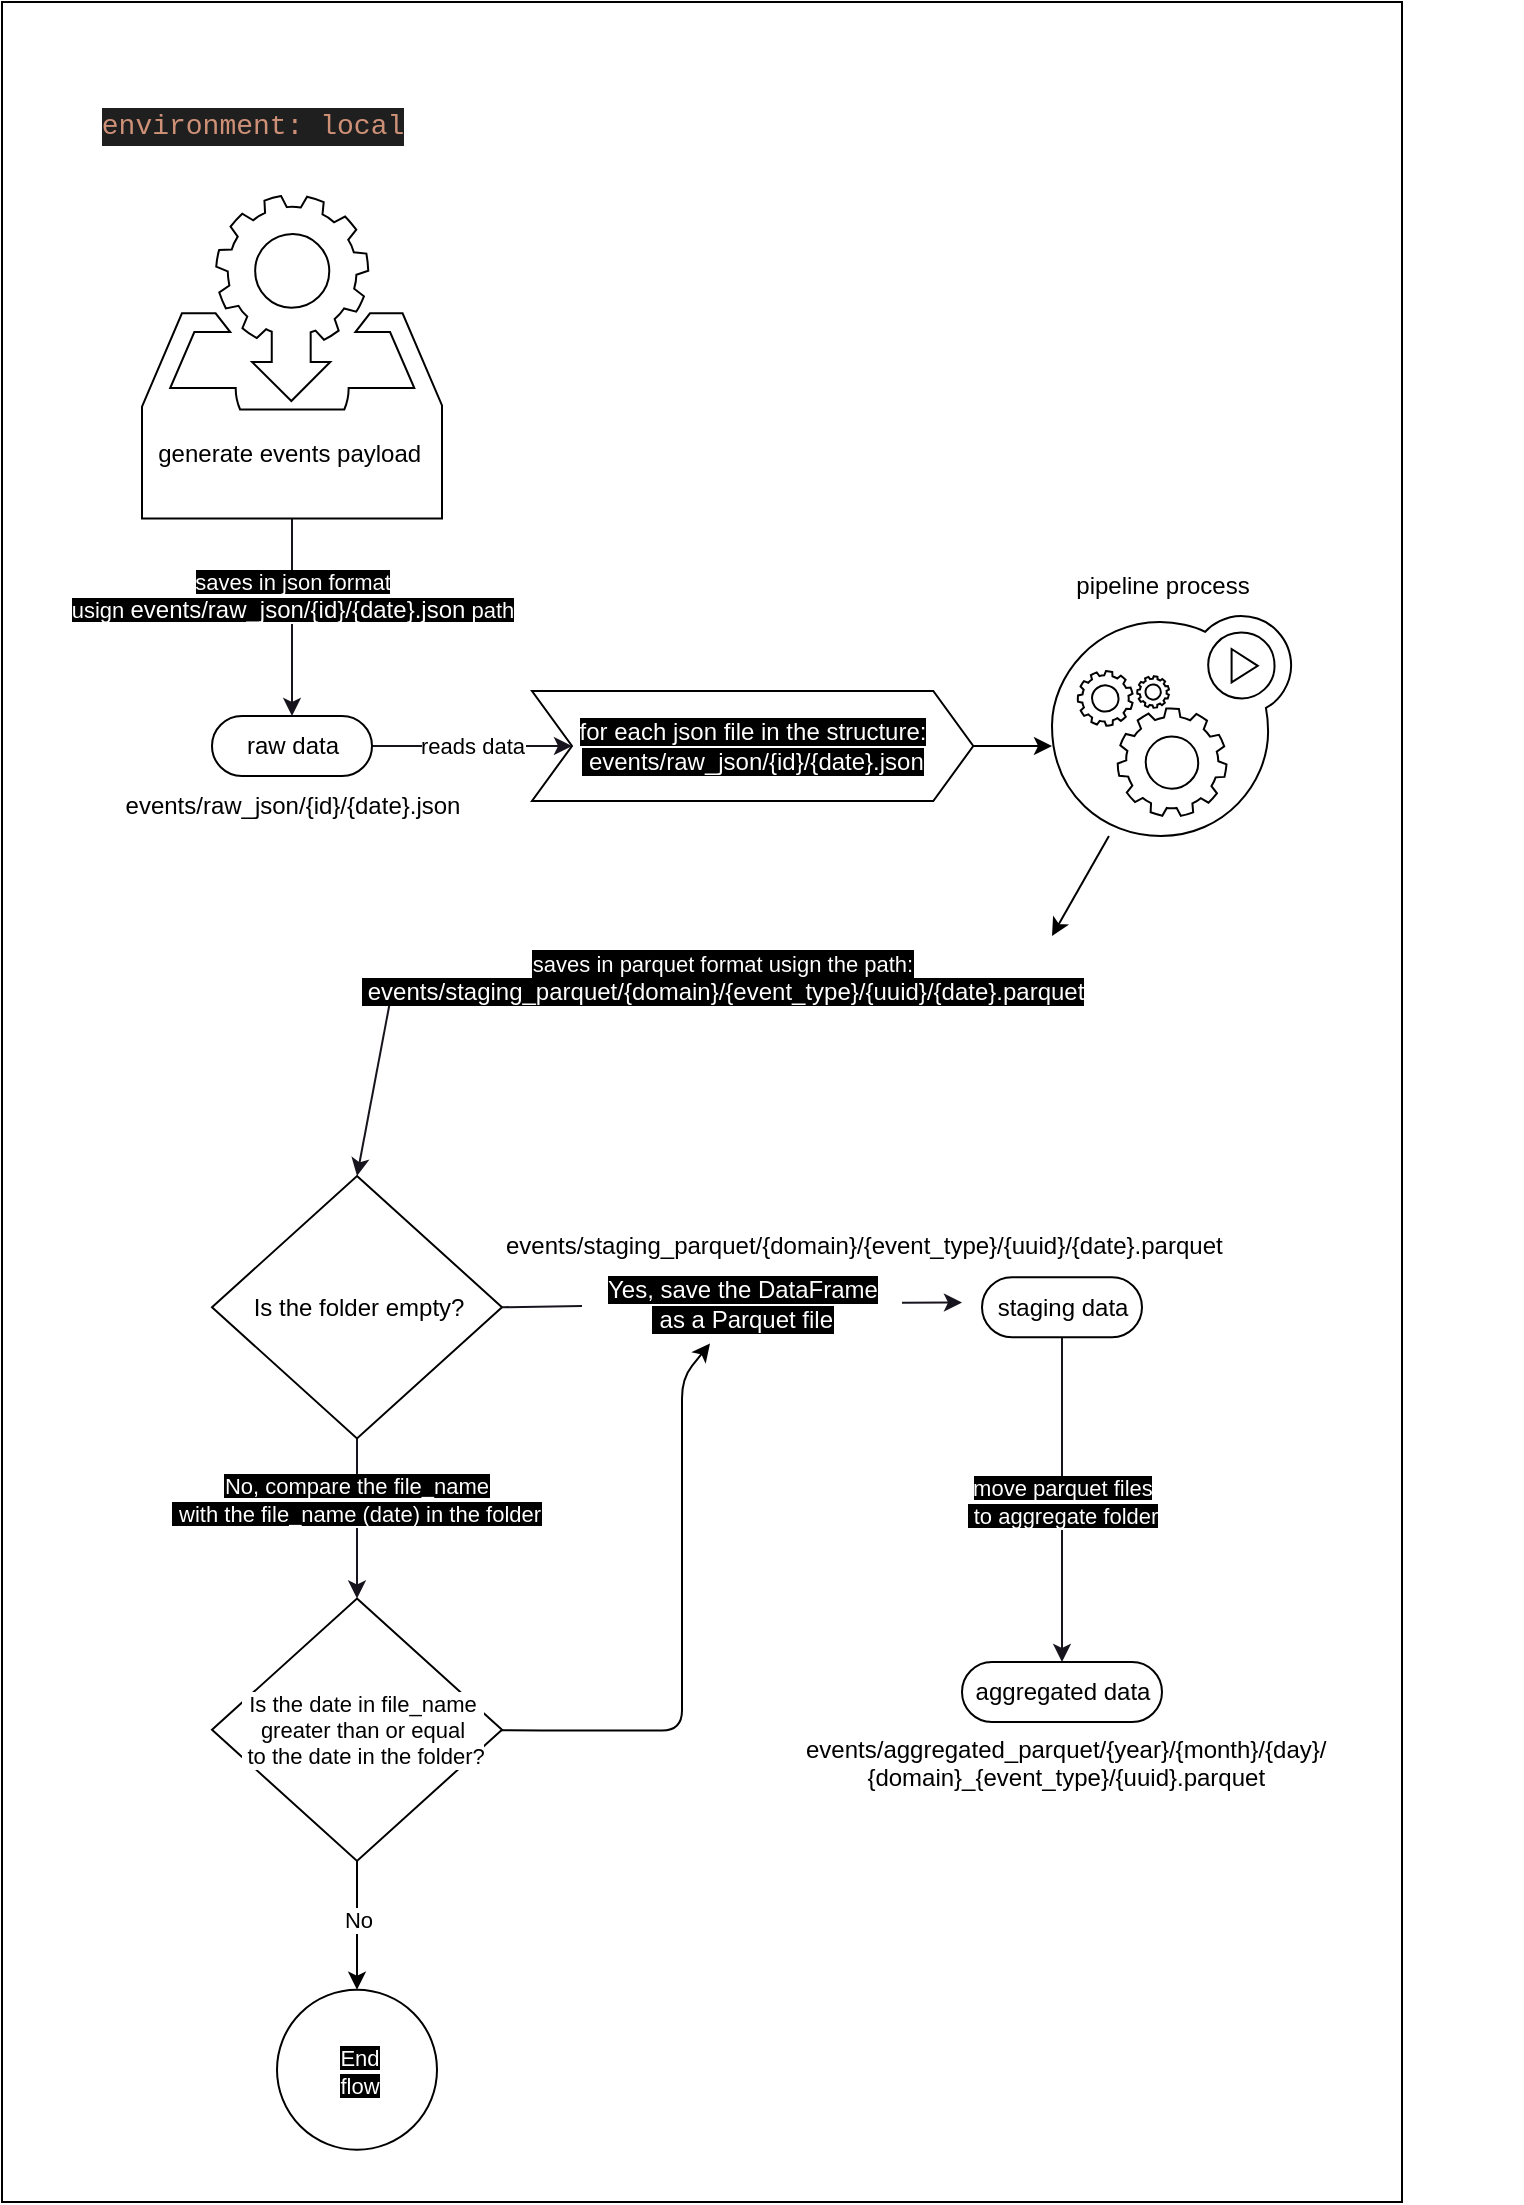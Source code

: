 <mxfile>
    <diagram id="nyNRT-NzSX69-3K8y6W_" name="Page-1">
        <mxGraphModel dx="1064" dy="1796" grid="1" gridSize="10" guides="1" tooltips="1" connect="1" arrows="1" fold="1" page="1" pageScale="1" pageWidth="850" pageHeight="1100" math="0" shadow="0">
            <root>
                <mxCell id="0"/>
                <mxCell id="1" parent="0"/>
                <mxCell id="116" value="" style="rounded=0;whiteSpace=wrap;html=1;fillColor=#FFFFFF;" vertex="1" parent="1">
                    <mxGeometry x="80" y="-10" width="700" height="1100" as="geometry"/>
                </mxCell>
                <mxCell id="23" style="edgeStyle=none;html=1;strokeColor=#18141D;" parent="1" source="3" target="17" edge="1">
                    <mxGeometry relative="1" as="geometry"/>
                </mxCell>
                <mxCell id="24" value="reads data" style="edgeLabel;html=1;align=center;verticalAlign=middle;resizable=0;points=[];" parent="23" vertex="1" connectable="0">
                    <mxGeometry x="0.211" y="2" relative="1" as="geometry">
                        <mxPoint x="-11" y="2" as="offset"/>
                    </mxGeometry>
                </mxCell>
                <mxCell id="3" value="raw data" style="html=1;dashed=0;whitespace=wrap;shape=mxgraph.dfd.start" parent="1" vertex="1">
                    <mxGeometry x="185" y="347" width="80" height="30" as="geometry"/>
                </mxCell>
                <mxCell id="113" value="" style="edgeStyle=none;html=1;strokeColor=#18141D;" parent="1" source="6" target="112" edge="1">
                    <mxGeometry relative="1" as="geometry"/>
                </mxCell>
                <mxCell id="114" value="&lt;font style=&quot;background-color: rgb(0, 0, 0);&quot; color=&quot;#ffffff&quot;&gt;move parquet files&lt;br&gt;&amp;nbsp;to aggregate folder&lt;/font&gt;" style="edgeLabel;html=1;align=center;verticalAlign=middle;resizable=0;points=[];" parent="113" vertex="1" connectable="0">
                    <mxGeometry x="-0.289" y="-1" relative="1" as="geometry">
                        <mxPoint x="1" y="25" as="offset"/>
                    </mxGeometry>
                </mxCell>
                <mxCell id="6" value="staging data" style="html=1;dashed=0;whitespace=wrap;shape=mxgraph.dfd.start" parent="1" vertex="1">
                    <mxGeometry x="570" y="627.63" width="80" height="30" as="geometry"/>
                </mxCell>
                <mxCell id="9" value="" style="edgeStyle=none;html=1;strokeColor=#18141D;" parent="1" source="8" target="3" edge="1">
                    <mxGeometry relative="1" as="geometry"/>
                </mxCell>
                <mxCell id="10" value="&lt;font color=&quot;#ffffff&quot; style=&quot;background-color: rgb(0, 0, 0);&quot;&gt;saves in json format &lt;br&gt;usign&amp;nbsp;&lt;span style=&quot;font-size: 12px;&quot;&gt;events/raw_json/{id}/{date}.json&lt;/span&gt;&amp;nbsp;path&lt;/font&gt;" style="edgeLabel;html=1;align=center;verticalAlign=middle;resizable=0;points=[];" parent="9" vertex="1" connectable="0">
                    <mxGeometry x="-0.449" y="3" relative="1" as="geometry">
                        <mxPoint x="-3" y="11" as="offset"/>
                    </mxGeometry>
                </mxCell>
                <mxCell id="8" value="&lt;br&gt;&lt;br&gt;&lt;br&gt;&lt;br&gt;&lt;br&gt;&lt;br&gt;&lt;br&gt;&lt;br&gt;generate events payload&amp;nbsp;&lt;br&gt;" style="sketch=0;html=1;aspect=fixed;shadow=0;align=center;verticalAlign=top;shape=mxgraph.gcp2.data_access" parent="1" vertex="1">
                    <mxGeometry x="150" y="87" width="150" height="161.29" as="geometry"/>
                </mxCell>
                <mxCell id="11" value="&lt;span style=&quot;color: rgb(0, 0, 0); background-color: rgb(255, 255, 255);&quot;&gt;events/raw_json/{id}/{date}.json&lt;/span&gt;" style="text;html=1;align=center;verticalAlign=middle;resizable=0;points=[];autosize=1;strokeColor=none;fillColor=none;" parent="1" vertex="1">
                    <mxGeometry x="130" y="377" width="190" height="30" as="geometry"/>
                </mxCell>
                <mxCell id="109" style="edgeStyle=none;html=1;entryX=1;entryY=0;entryDx=0;entryDy=0;strokeColor=#000000;" parent="1" source="13" target="85" edge="1">
                    <mxGeometry relative="1" as="geometry"/>
                </mxCell>
                <mxCell id="13" value="" style="sketch=0;html=1;aspect=fixed;shadow=0;align=center;verticalAlign=top;shape=mxgraph.gcp2.gear_load;labelBackgroundColor=#0D0D0D;" parent="1" vertex="1">
                    <mxGeometry x="605" y="297" width="119.57" height="110" as="geometry"/>
                </mxCell>
                <mxCell id="15" value="&lt;font style=&quot;background-color: rgb(255, 255, 255);&quot; color=&quot;#000000&quot;&gt;pipeline process&lt;/font&gt;" style="text;html=1;align=center;verticalAlign=middle;resizable=0;points=[];autosize=1;strokeColor=none;fillColor=none;" parent="1" vertex="1">
                    <mxGeometry x="605" y="267" width="110" height="30" as="geometry"/>
                </mxCell>
                <mxCell id="16" value="&lt;div style=&quot;color: rgb(204, 204, 204); background-color: rgb(31, 31, 31); font-family: Consolas, &amp;quot;Courier New&amp;quot;, monospace; font-size: 14px; line-height: 19px;&quot;&gt;&lt;span style=&quot;color: #ce9178;&quot;&gt;environment: local&lt;/span&gt;&lt;/div&gt;" style="text;html=1;align=center;verticalAlign=middle;resizable=0;points=[];autosize=1;strokeColor=none;fillColor=none;" parent="1" vertex="1">
                    <mxGeometry x="125" y="37" width="160" height="30" as="geometry"/>
                </mxCell>
                <mxCell id="25" style="edgeStyle=none;html=1;exitX=1;exitY=0.5;exitDx=0;exitDy=0;entryX=0;entryY=0.591;entryDx=0;entryDy=0;entryPerimeter=0;strokeColor=#000000;" parent="1" source="17" target="13" edge="1">
                    <mxGeometry relative="1" as="geometry"/>
                </mxCell>
                <mxCell id="17" value="" style="shape=step;perimeter=stepPerimeter;whiteSpace=wrap;html=1;fixedSize=1;verticalAlign=top;sketch=0;shadow=0;labelBackgroundColor=#0D0D0D;" parent="1" vertex="1">
                    <mxGeometry x="345" y="334.5" width="220.64" height="55" as="geometry"/>
                </mxCell>
                <mxCell id="19" value="&lt;font color=&quot;#ffffff&quot; style=&quot;background-color: rgb(0, 0, 0);&quot;&gt;for each json file in the structure:&lt;br&gt;&amp;nbsp;events/raw_json/{id}/{date}.json&lt;/font&gt;" style="text;html=1;align=center;verticalAlign=middle;resizable=0;points=[];autosize=1;strokeColor=none;fillColor=none;" parent="1" vertex="1">
                    <mxGeometry x="355.32" y="342" width="200" height="40" as="geometry"/>
                </mxCell>
                <mxCell id="111" style="edgeStyle=none;html=1;exitX=0;exitY=0.5;exitDx=0;exitDy=0;entryX=0.5;entryY=0;entryDx=0;entryDy=0;strokeColor=#18141D;" parent="1" source="85" target="87" edge="1">
                    <mxGeometry relative="1" as="geometry"/>
                </mxCell>
                <mxCell id="85" value="&lt;font color=&quot;#ffffff&quot; style=&quot;background-color: rgb(0, 0, 0);&quot;&gt;&lt;span style=&quot;font-family: Helvetica; font-size: 11px; font-style: normal; font-variant-ligatures: normal; font-variant-caps: normal; font-weight: 400; letter-spacing: normal; orphans: 2; text-indent: 0px; text-transform: none; widows: 2; word-spacing: 0px; -webkit-text-stroke-width: 0px; text-decoration-thickness: initial; text-decoration-style: initial; text-decoration-color: initial; float: none; display: inline !important;&quot;&gt;saves in parquet format&amp;nbsp;&lt;/span&gt;&lt;span style=&quot;font-family: Helvetica; font-size: 11px; font-style: normal; font-variant-ligatures: normal; font-variant-caps: normal; font-weight: 400; letter-spacing: normal; orphans: 2; text-indent: 0px; text-transform: none; widows: 2; word-spacing: 0px; -webkit-text-stroke-width: 0px; text-decoration-thickness: initial; text-decoration-style: initial; text-decoration-color: initial; float: none; display: inline !important;&quot;&gt;usign the path:&lt;br&gt;&amp;nbsp;&lt;/span&gt;&lt;span style=&quot;border-color: rgb(0, 0, 0); font-family: Helvetica; font-style: normal; font-variant-ligatures: normal; font-variant-caps: normal; font-weight: 400; letter-spacing: normal; orphans: 2; text-indent: 0px; text-transform: none; widows: 2; word-spacing: 0px; -webkit-text-stroke-width: 0px; text-decoration-thickness: initial; text-decoration-style: initial; text-decoration-color: initial; font-size: 12px;&quot;&gt;events/staging_parquet/{domain}/{event_type}/{uuid}/{date}.parquet&lt;/span&gt;&lt;/font&gt;" style="text;html=1;align=center;" parent="1" vertex="1">
                    <mxGeometry x="275" y="457" width="330" height="55" as="geometry"/>
                </mxCell>
                <mxCell id="97" value="" style="edgeStyle=none;html=1;strokeColor=#18141D;" parent="1" source="87" target="96" edge="1">
                    <mxGeometry relative="1" as="geometry"/>
                </mxCell>
                <mxCell id="98" value="&lt;font color=&quot;#ffffff&quot; style=&quot;background-color: rgb(0, 0, 0);&quot;&gt;No,&amp;nbsp;compare the file_name&lt;br&gt;&amp;nbsp;with the file_name (date) in the folder&lt;/font&gt;" style="edgeLabel;html=1;align=center;verticalAlign=middle;resizable=0;points=[];" parent="97" vertex="1" connectable="0">
                    <mxGeometry x="-0.249" y="-1" relative="1" as="geometry">
                        <mxPoint as="offset"/>
                    </mxGeometry>
                </mxCell>
                <mxCell id="87" value="" style="rhombus;whiteSpace=wrap;html=1;labelBackgroundColor=#000000;labelBorderColor=none;" parent="1" vertex="1">
                    <mxGeometry x="185" y="577" width="145" height="131.25" as="geometry"/>
                </mxCell>
                <mxCell id="90" value="" style="edgeStyle=none;html=1;startArrow=none;strokeColor=#18141D;" parent="1" source="91" edge="1">
                    <mxGeometry relative="1" as="geometry">
                        <mxPoint x="560" y="640.25" as="targetPoint"/>
                    </mxGeometry>
                </mxCell>
                <mxCell id="88" value="Is the folder empty?" style="text;html=1;align=center;verticalAlign=middle;resizable=0;points=[];autosize=1;strokeColor=none;fillColor=none;" parent="1" vertex="1">
                    <mxGeometry x="192.5" y="628.25" width="130" height="30" as="geometry"/>
                </mxCell>
                <mxCell id="92" value="" style="edgeStyle=none;html=1;endArrow=none;exitX=1;exitY=0.5;exitDx=0;exitDy=0;strokeColor=#18141D;" parent="1" source="87" target="91" edge="1">
                    <mxGeometry relative="1" as="geometry">
                        <mxPoint x="340" y="642.25" as="sourcePoint"/>
                        <mxPoint x="420" y="640.75" as="targetPoint"/>
                    </mxGeometry>
                </mxCell>
                <mxCell id="91" value="&lt;font color=&quot;#ffffff&quot; style=&quot;background-color: rgb(0, 0, 0);&quot;&gt;Yes, save the DataFrame&lt;br&gt;&amp;nbsp;as a Parquet file&lt;/font&gt;" style="text;html=1;align=center;verticalAlign=middle;resizable=0;points=[];autosize=1;strokeColor=none;fillColor=none;" parent="1" vertex="1">
                    <mxGeometry x="370" y="620.75" width="160" height="40" as="geometry"/>
                </mxCell>
                <mxCell id="93" value="&lt;span style=&quot;font-family: Helvetica; font-size: 12px; font-style: normal; font-variant-ligatures: normal; font-variant-caps: normal; font-weight: 400; letter-spacing: normal; orphans: 2; text-align: center; text-indent: 0px; text-transform: none; widows: 2; word-spacing: 0px; -webkit-text-stroke-width: 0px; text-decoration-thickness: initial; text-decoration-style: initial; text-decoration-color: initial; float: none; display: inline !important; background-color: rgb(255, 255, 255);&quot;&gt;&lt;font style=&quot;&quot; color=&quot;#000000&quot;&gt;events/&lt;/font&gt;&lt;span style=&quot;color: rgb(0, 0, 0);&quot;&gt;staging_&lt;/span&gt;&lt;font style=&quot;&quot; color=&quot;#000000&quot;&gt;parquet/{domain}/{event_type}/{uuid}/{date}.parquet&lt;/font&gt;&lt;/span&gt;" style="text;whiteSpace=wrap;html=1;" parent="1" vertex="1">
                    <mxGeometry x="330" y="597.75" width="360" height="23" as="geometry"/>
                </mxCell>
                <mxCell id="103" style="edgeStyle=none;html=1;strokeColor=#000000;" parent="1" source="96" target="91" edge="1">
                    <mxGeometry relative="1" as="geometry">
                        <Array as="points">
                            <mxPoint x="360" y="854.25"/>
                            <mxPoint x="420" y="854.25"/>
                            <mxPoint x="420" y="818.25"/>
                            <mxPoint x="420" y="788.25"/>
                            <mxPoint x="420" y="708.25"/>
                            <mxPoint x="420" y="678.25"/>
                        </Array>
                    </mxGeometry>
                </mxCell>
                <mxCell id="105" value="" style="edgeStyle=none;html=1;strokeColor=#000000;" parent="1" target="104" edge="1">
                    <mxGeometry relative="1" as="geometry">
                        <mxPoint x="257.5" y="878.25" as="sourcePoint"/>
                    </mxGeometry>
                </mxCell>
                <mxCell id="106" value="No" style="edgeLabel;html=1;align=center;verticalAlign=middle;resizable=0;points=[];" parent="105" vertex="1" connectable="0">
                    <mxGeometry x="-0.274" y="-2" relative="1" as="geometry">
                        <mxPoint x="2" y="32" as="offset"/>
                    </mxGeometry>
                </mxCell>
                <mxCell id="96" value="" style="rhombus;whiteSpace=wrap;html=1;labelBackgroundColor=#000000;labelBorderColor=none;" parent="1" vertex="1">
                    <mxGeometry x="185" y="788.25" width="145" height="131.25" as="geometry"/>
                </mxCell>
                <mxCell id="101" value="Is the date in file_name &lt;br&gt;greater than or equal&lt;br&gt;&amp;nbsp;to the date in the folder?" style="edgeLabel;html=1;align=center;verticalAlign=middle;resizable=0;points=[];" parent="1" vertex="1" connectable="0">
                    <mxGeometry x="260" y="853.87" as="geometry"/>
                </mxCell>
                <mxCell id="104" value="" style="ellipse;whiteSpace=wrap;html=1;labelBackgroundColor=#000000;labelBorderColor=none;" parent="1" vertex="1">
                    <mxGeometry x="217.5" y="983.875" width="80" height="80" as="geometry"/>
                </mxCell>
                <mxCell id="107" value="&lt;div style=&quot;text-align: center;&quot;&gt;&lt;span style=&quot;font-size: 11px; background-color: rgb(0, 0, 0);&quot;&gt;&lt;font style=&quot;&quot; color=&quot;#ffffff&quot;&gt;End flow&lt;/font&gt;&lt;/span&gt;&lt;/div&gt;" style="text;whiteSpace=wrap;html=1;" parent="1" vertex="1">
                    <mxGeometry x="237.5" y="1003.88" width="40" height="40" as="geometry"/>
                </mxCell>
                <mxCell id="112" value="aggregated data" style="html=1;dashed=0;whitespace=wrap;shape=mxgraph.dfd.start" parent="1" vertex="1">
                    <mxGeometry x="560" y="820" width="100" height="30" as="geometry"/>
                </mxCell>
                <mxCell id="115" value="&lt;div style=&quot;text-align: center;&quot;&gt;&lt;font color=&quot;#000000&quot; style=&quot;background-color: rgb(255, 255, 255);&quot;&gt;events/aggregated_parquet/{year}/{month}/{day}/&lt;/font&gt;&lt;/div&gt;&lt;div style=&quot;text-align: center;&quot;&gt;&lt;font color=&quot;#000000&quot; style=&quot;background-color: rgb(255, 255, 255);&quot;&gt;{domain}_{event_type}/{uuid}.parquet&lt;/font&gt;&lt;/div&gt;" style="text;whiteSpace=wrap;html=1;" parent="1" vertex="1">
                    <mxGeometry x="480" y="850" width="360" height="23" as="geometry"/>
                </mxCell>
            </root>
        </mxGraphModel>
    </diagram>
</mxfile>